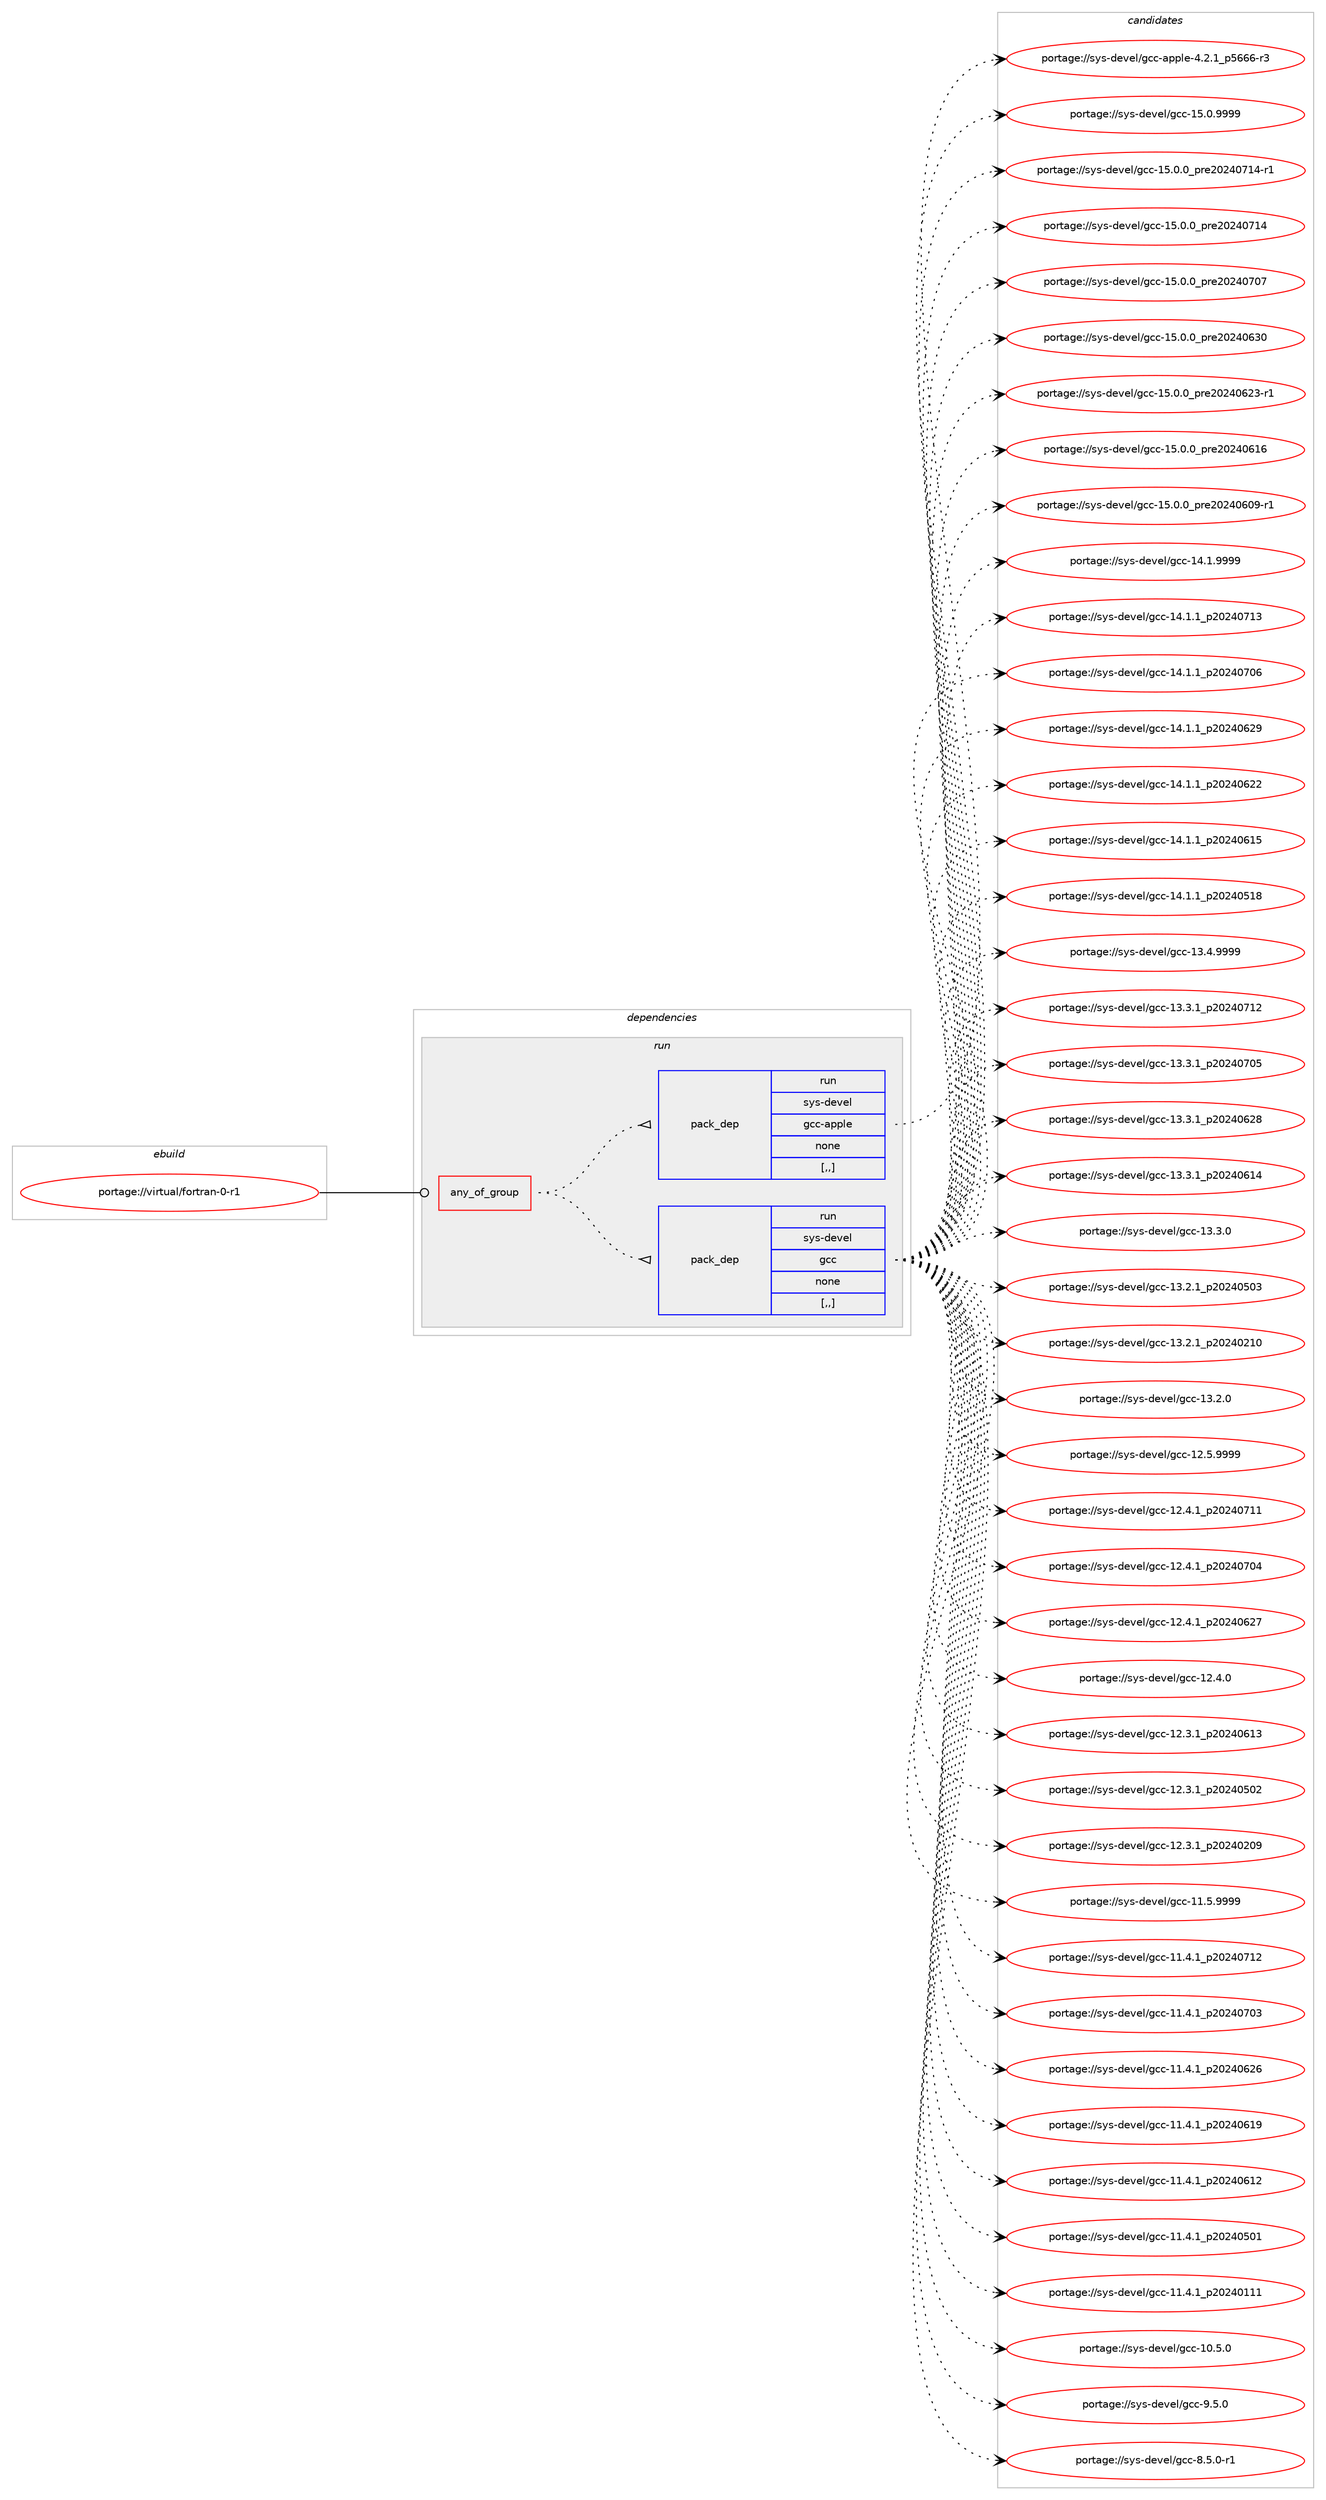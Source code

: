 digraph prolog {

# *************
# Graph options
# *************

newrank=true;
concentrate=true;
compound=true;
graph [rankdir=LR,fontname=Helvetica,fontsize=10,ranksep=1.5];#, ranksep=2.5, nodesep=0.2];
edge  [arrowhead=vee];
node  [fontname=Helvetica,fontsize=10];

# **********
# The ebuild
# **********

subgraph cluster_leftcol {
color=gray;
rank=same;
label=<<i>ebuild</i>>;
id [label="portage://virtual/fortran-0-r1", color=red, width=4, href="../virtual/fortran-0-r1.svg"];
}

# ****************
# The dependencies
# ****************

subgraph cluster_midcol {
color=gray;
label=<<i>dependencies</i>>;
subgraph cluster_compile {
fillcolor="#eeeeee";
style=filled;
label=<<i>compile</i>>;
}
subgraph cluster_compileandrun {
fillcolor="#eeeeee";
style=filled;
label=<<i>compile and run</i>>;
}
subgraph cluster_run {
fillcolor="#eeeeee";
style=filled;
label=<<i>run</i>>;
subgraph any2809 {
dependency441914 [label=<<TABLE BORDER="0" CELLBORDER="1" CELLSPACING="0" CELLPADDING="4"><TR><TD CELLPADDING="10">any_of_group</TD></TR></TABLE>>, shape=none, color=red];subgraph pack320670 {
dependency441915 [label=<<TABLE BORDER="0" CELLBORDER="1" CELLSPACING="0" CELLPADDING="4" WIDTH="220"><TR><TD ROWSPAN="6" CELLPADDING="30">pack_dep</TD></TR><TR><TD WIDTH="110">run</TD></TR><TR><TD>sys-devel</TD></TR><TR><TD>gcc</TD></TR><TR><TD>none</TD></TR><TR><TD>[,,]</TD></TR></TABLE>>, shape=none, color=blue];
}
dependency441914:e -> dependency441915:w [weight=20,style="dotted",arrowhead="oinv"];
subgraph pack320671 {
dependency441916 [label=<<TABLE BORDER="0" CELLBORDER="1" CELLSPACING="0" CELLPADDING="4" WIDTH="220"><TR><TD ROWSPAN="6" CELLPADDING="30">pack_dep</TD></TR><TR><TD WIDTH="110">run</TD></TR><TR><TD>sys-devel</TD></TR><TR><TD>gcc-apple</TD></TR><TR><TD>none</TD></TR><TR><TD>[,,]</TD></TR></TABLE>>, shape=none, color=blue];
}
dependency441914:e -> dependency441916:w [weight=20,style="dotted",arrowhead="oinv"];
}
id:e -> dependency441914:w [weight=20,style="solid",arrowhead="odot"];
}
}

# **************
# The candidates
# **************

subgraph cluster_choices {
rank=same;
color=gray;
label=<<i>candidates</i>>;

subgraph choice320670 {
color=black;
nodesep=1;
choice1151211154510010111810110847103999945495346484657575757 [label="portage://sys-devel/gcc-15.0.9999", color=red, width=4,href="../sys-devel/gcc-15.0.9999.svg"];
choice11512111545100101118101108471039999454953464846489511211410150485052485549524511449 [label="portage://sys-devel/gcc-15.0.0_pre20240714-r1", color=red, width=4,href="../sys-devel/gcc-15.0.0_pre20240714-r1.svg"];
choice1151211154510010111810110847103999945495346484648951121141015048505248554952 [label="portage://sys-devel/gcc-15.0.0_pre20240714", color=red, width=4,href="../sys-devel/gcc-15.0.0_pre20240714.svg"];
choice1151211154510010111810110847103999945495346484648951121141015048505248554855 [label="portage://sys-devel/gcc-15.0.0_pre20240707", color=red, width=4,href="../sys-devel/gcc-15.0.0_pre20240707.svg"];
choice1151211154510010111810110847103999945495346484648951121141015048505248545148 [label="portage://sys-devel/gcc-15.0.0_pre20240630", color=red, width=4,href="../sys-devel/gcc-15.0.0_pre20240630.svg"];
choice11512111545100101118101108471039999454953464846489511211410150485052485450514511449 [label="portage://sys-devel/gcc-15.0.0_pre20240623-r1", color=red, width=4,href="../sys-devel/gcc-15.0.0_pre20240623-r1.svg"];
choice1151211154510010111810110847103999945495346484648951121141015048505248544954 [label="portage://sys-devel/gcc-15.0.0_pre20240616", color=red, width=4,href="../sys-devel/gcc-15.0.0_pre20240616.svg"];
choice11512111545100101118101108471039999454953464846489511211410150485052485448574511449 [label="portage://sys-devel/gcc-15.0.0_pre20240609-r1", color=red, width=4,href="../sys-devel/gcc-15.0.0_pre20240609-r1.svg"];
choice1151211154510010111810110847103999945495246494657575757 [label="portage://sys-devel/gcc-14.1.9999", color=red, width=4,href="../sys-devel/gcc-14.1.9999.svg"];
choice1151211154510010111810110847103999945495246494649951125048505248554951 [label="portage://sys-devel/gcc-14.1.1_p20240713", color=red, width=4,href="../sys-devel/gcc-14.1.1_p20240713.svg"];
choice1151211154510010111810110847103999945495246494649951125048505248554854 [label="portage://sys-devel/gcc-14.1.1_p20240706", color=red, width=4,href="../sys-devel/gcc-14.1.1_p20240706.svg"];
choice1151211154510010111810110847103999945495246494649951125048505248545057 [label="portage://sys-devel/gcc-14.1.1_p20240629", color=red, width=4,href="../sys-devel/gcc-14.1.1_p20240629.svg"];
choice1151211154510010111810110847103999945495246494649951125048505248545050 [label="portage://sys-devel/gcc-14.1.1_p20240622", color=red, width=4,href="../sys-devel/gcc-14.1.1_p20240622.svg"];
choice1151211154510010111810110847103999945495246494649951125048505248544953 [label="portage://sys-devel/gcc-14.1.1_p20240615", color=red, width=4,href="../sys-devel/gcc-14.1.1_p20240615.svg"];
choice1151211154510010111810110847103999945495246494649951125048505248534956 [label="portage://sys-devel/gcc-14.1.1_p20240518", color=red, width=4,href="../sys-devel/gcc-14.1.1_p20240518.svg"];
choice1151211154510010111810110847103999945495146524657575757 [label="portage://sys-devel/gcc-13.4.9999", color=red, width=4,href="../sys-devel/gcc-13.4.9999.svg"];
choice1151211154510010111810110847103999945495146514649951125048505248554950 [label="portage://sys-devel/gcc-13.3.1_p20240712", color=red, width=4,href="../sys-devel/gcc-13.3.1_p20240712.svg"];
choice1151211154510010111810110847103999945495146514649951125048505248554853 [label="portage://sys-devel/gcc-13.3.1_p20240705", color=red, width=4,href="../sys-devel/gcc-13.3.1_p20240705.svg"];
choice1151211154510010111810110847103999945495146514649951125048505248545056 [label="portage://sys-devel/gcc-13.3.1_p20240628", color=red, width=4,href="../sys-devel/gcc-13.3.1_p20240628.svg"];
choice1151211154510010111810110847103999945495146514649951125048505248544952 [label="portage://sys-devel/gcc-13.3.1_p20240614", color=red, width=4,href="../sys-devel/gcc-13.3.1_p20240614.svg"];
choice1151211154510010111810110847103999945495146514648 [label="portage://sys-devel/gcc-13.3.0", color=red, width=4,href="../sys-devel/gcc-13.3.0.svg"];
choice1151211154510010111810110847103999945495146504649951125048505248534851 [label="portage://sys-devel/gcc-13.2.1_p20240503", color=red, width=4,href="../sys-devel/gcc-13.2.1_p20240503.svg"];
choice1151211154510010111810110847103999945495146504649951125048505248504948 [label="portage://sys-devel/gcc-13.2.1_p20240210", color=red, width=4,href="../sys-devel/gcc-13.2.1_p20240210.svg"];
choice1151211154510010111810110847103999945495146504648 [label="portage://sys-devel/gcc-13.2.0", color=red, width=4,href="../sys-devel/gcc-13.2.0.svg"];
choice1151211154510010111810110847103999945495046534657575757 [label="portage://sys-devel/gcc-12.5.9999", color=red, width=4,href="../sys-devel/gcc-12.5.9999.svg"];
choice1151211154510010111810110847103999945495046524649951125048505248554949 [label="portage://sys-devel/gcc-12.4.1_p20240711", color=red, width=4,href="../sys-devel/gcc-12.4.1_p20240711.svg"];
choice1151211154510010111810110847103999945495046524649951125048505248554852 [label="portage://sys-devel/gcc-12.4.1_p20240704", color=red, width=4,href="../sys-devel/gcc-12.4.1_p20240704.svg"];
choice1151211154510010111810110847103999945495046524649951125048505248545055 [label="portage://sys-devel/gcc-12.4.1_p20240627", color=red, width=4,href="../sys-devel/gcc-12.4.1_p20240627.svg"];
choice1151211154510010111810110847103999945495046524648 [label="portage://sys-devel/gcc-12.4.0", color=red, width=4,href="../sys-devel/gcc-12.4.0.svg"];
choice1151211154510010111810110847103999945495046514649951125048505248544951 [label="portage://sys-devel/gcc-12.3.1_p20240613", color=red, width=4,href="../sys-devel/gcc-12.3.1_p20240613.svg"];
choice1151211154510010111810110847103999945495046514649951125048505248534850 [label="portage://sys-devel/gcc-12.3.1_p20240502", color=red, width=4,href="../sys-devel/gcc-12.3.1_p20240502.svg"];
choice1151211154510010111810110847103999945495046514649951125048505248504857 [label="portage://sys-devel/gcc-12.3.1_p20240209", color=red, width=4,href="../sys-devel/gcc-12.3.1_p20240209.svg"];
choice1151211154510010111810110847103999945494946534657575757 [label="portage://sys-devel/gcc-11.5.9999", color=red, width=4,href="../sys-devel/gcc-11.5.9999.svg"];
choice1151211154510010111810110847103999945494946524649951125048505248554950 [label="portage://sys-devel/gcc-11.4.1_p20240712", color=red, width=4,href="../sys-devel/gcc-11.4.1_p20240712.svg"];
choice1151211154510010111810110847103999945494946524649951125048505248554851 [label="portage://sys-devel/gcc-11.4.1_p20240703", color=red, width=4,href="../sys-devel/gcc-11.4.1_p20240703.svg"];
choice1151211154510010111810110847103999945494946524649951125048505248545054 [label="portage://sys-devel/gcc-11.4.1_p20240626", color=red, width=4,href="../sys-devel/gcc-11.4.1_p20240626.svg"];
choice1151211154510010111810110847103999945494946524649951125048505248544957 [label="portage://sys-devel/gcc-11.4.1_p20240619", color=red, width=4,href="../sys-devel/gcc-11.4.1_p20240619.svg"];
choice1151211154510010111810110847103999945494946524649951125048505248544950 [label="portage://sys-devel/gcc-11.4.1_p20240612", color=red, width=4,href="../sys-devel/gcc-11.4.1_p20240612.svg"];
choice1151211154510010111810110847103999945494946524649951125048505248534849 [label="portage://sys-devel/gcc-11.4.1_p20240501", color=red, width=4,href="../sys-devel/gcc-11.4.1_p20240501.svg"];
choice1151211154510010111810110847103999945494946524649951125048505248494949 [label="portage://sys-devel/gcc-11.4.1_p20240111", color=red, width=4,href="../sys-devel/gcc-11.4.1_p20240111.svg"];
choice1151211154510010111810110847103999945494846534648 [label="portage://sys-devel/gcc-10.5.0", color=red, width=4,href="../sys-devel/gcc-10.5.0.svg"];
choice11512111545100101118101108471039999455746534648 [label="portage://sys-devel/gcc-9.5.0", color=red, width=4,href="../sys-devel/gcc-9.5.0.svg"];
choice115121115451001011181011084710399994556465346484511449 [label="portage://sys-devel/gcc-8.5.0-r1", color=red, width=4,href="../sys-devel/gcc-8.5.0-r1.svg"];
dependency441915:e -> choice1151211154510010111810110847103999945495346484657575757:w [style=dotted,weight="100"];
dependency441915:e -> choice11512111545100101118101108471039999454953464846489511211410150485052485549524511449:w [style=dotted,weight="100"];
dependency441915:e -> choice1151211154510010111810110847103999945495346484648951121141015048505248554952:w [style=dotted,weight="100"];
dependency441915:e -> choice1151211154510010111810110847103999945495346484648951121141015048505248554855:w [style=dotted,weight="100"];
dependency441915:e -> choice1151211154510010111810110847103999945495346484648951121141015048505248545148:w [style=dotted,weight="100"];
dependency441915:e -> choice11512111545100101118101108471039999454953464846489511211410150485052485450514511449:w [style=dotted,weight="100"];
dependency441915:e -> choice1151211154510010111810110847103999945495346484648951121141015048505248544954:w [style=dotted,weight="100"];
dependency441915:e -> choice11512111545100101118101108471039999454953464846489511211410150485052485448574511449:w [style=dotted,weight="100"];
dependency441915:e -> choice1151211154510010111810110847103999945495246494657575757:w [style=dotted,weight="100"];
dependency441915:e -> choice1151211154510010111810110847103999945495246494649951125048505248554951:w [style=dotted,weight="100"];
dependency441915:e -> choice1151211154510010111810110847103999945495246494649951125048505248554854:w [style=dotted,weight="100"];
dependency441915:e -> choice1151211154510010111810110847103999945495246494649951125048505248545057:w [style=dotted,weight="100"];
dependency441915:e -> choice1151211154510010111810110847103999945495246494649951125048505248545050:w [style=dotted,weight="100"];
dependency441915:e -> choice1151211154510010111810110847103999945495246494649951125048505248544953:w [style=dotted,weight="100"];
dependency441915:e -> choice1151211154510010111810110847103999945495246494649951125048505248534956:w [style=dotted,weight="100"];
dependency441915:e -> choice1151211154510010111810110847103999945495146524657575757:w [style=dotted,weight="100"];
dependency441915:e -> choice1151211154510010111810110847103999945495146514649951125048505248554950:w [style=dotted,weight="100"];
dependency441915:e -> choice1151211154510010111810110847103999945495146514649951125048505248554853:w [style=dotted,weight="100"];
dependency441915:e -> choice1151211154510010111810110847103999945495146514649951125048505248545056:w [style=dotted,weight="100"];
dependency441915:e -> choice1151211154510010111810110847103999945495146514649951125048505248544952:w [style=dotted,weight="100"];
dependency441915:e -> choice1151211154510010111810110847103999945495146514648:w [style=dotted,weight="100"];
dependency441915:e -> choice1151211154510010111810110847103999945495146504649951125048505248534851:w [style=dotted,weight="100"];
dependency441915:e -> choice1151211154510010111810110847103999945495146504649951125048505248504948:w [style=dotted,weight="100"];
dependency441915:e -> choice1151211154510010111810110847103999945495146504648:w [style=dotted,weight="100"];
dependency441915:e -> choice1151211154510010111810110847103999945495046534657575757:w [style=dotted,weight="100"];
dependency441915:e -> choice1151211154510010111810110847103999945495046524649951125048505248554949:w [style=dotted,weight="100"];
dependency441915:e -> choice1151211154510010111810110847103999945495046524649951125048505248554852:w [style=dotted,weight="100"];
dependency441915:e -> choice1151211154510010111810110847103999945495046524649951125048505248545055:w [style=dotted,weight="100"];
dependency441915:e -> choice1151211154510010111810110847103999945495046524648:w [style=dotted,weight="100"];
dependency441915:e -> choice1151211154510010111810110847103999945495046514649951125048505248544951:w [style=dotted,weight="100"];
dependency441915:e -> choice1151211154510010111810110847103999945495046514649951125048505248534850:w [style=dotted,weight="100"];
dependency441915:e -> choice1151211154510010111810110847103999945495046514649951125048505248504857:w [style=dotted,weight="100"];
dependency441915:e -> choice1151211154510010111810110847103999945494946534657575757:w [style=dotted,weight="100"];
dependency441915:e -> choice1151211154510010111810110847103999945494946524649951125048505248554950:w [style=dotted,weight="100"];
dependency441915:e -> choice1151211154510010111810110847103999945494946524649951125048505248554851:w [style=dotted,weight="100"];
dependency441915:e -> choice1151211154510010111810110847103999945494946524649951125048505248545054:w [style=dotted,weight="100"];
dependency441915:e -> choice1151211154510010111810110847103999945494946524649951125048505248544957:w [style=dotted,weight="100"];
dependency441915:e -> choice1151211154510010111810110847103999945494946524649951125048505248544950:w [style=dotted,weight="100"];
dependency441915:e -> choice1151211154510010111810110847103999945494946524649951125048505248534849:w [style=dotted,weight="100"];
dependency441915:e -> choice1151211154510010111810110847103999945494946524649951125048505248494949:w [style=dotted,weight="100"];
dependency441915:e -> choice1151211154510010111810110847103999945494846534648:w [style=dotted,weight="100"];
dependency441915:e -> choice11512111545100101118101108471039999455746534648:w [style=dotted,weight="100"];
dependency441915:e -> choice115121115451001011181011084710399994556465346484511449:w [style=dotted,weight="100"];
}
subgraph choice320671 {
color=black;
nodesep=1;
choice11512111545100101118101108471039999459711211210810145524650464995112535454544511451 [label="portage://sys-devel/gcc-apple-4.2.1_p5666-r3", color=red, width=4,href="../sys-devel/gcc-apple-4.2.1_p5666-r3.svg"];
dependency441916:e -> choice11512111545100101118101108471039999459711211210810145524650464995112535454544511451:w [style=dotted,weight="100"];
}
}

}
